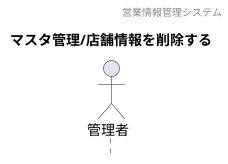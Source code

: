 @startuml sequence

hide footbox
header 営業情報管理システム
title マスタ管理/店舗情報を削除する

' actor "" as 
actor "管理者" as a1 
' boundary "" as 

' control "" as 

' entity "" as

@enduml